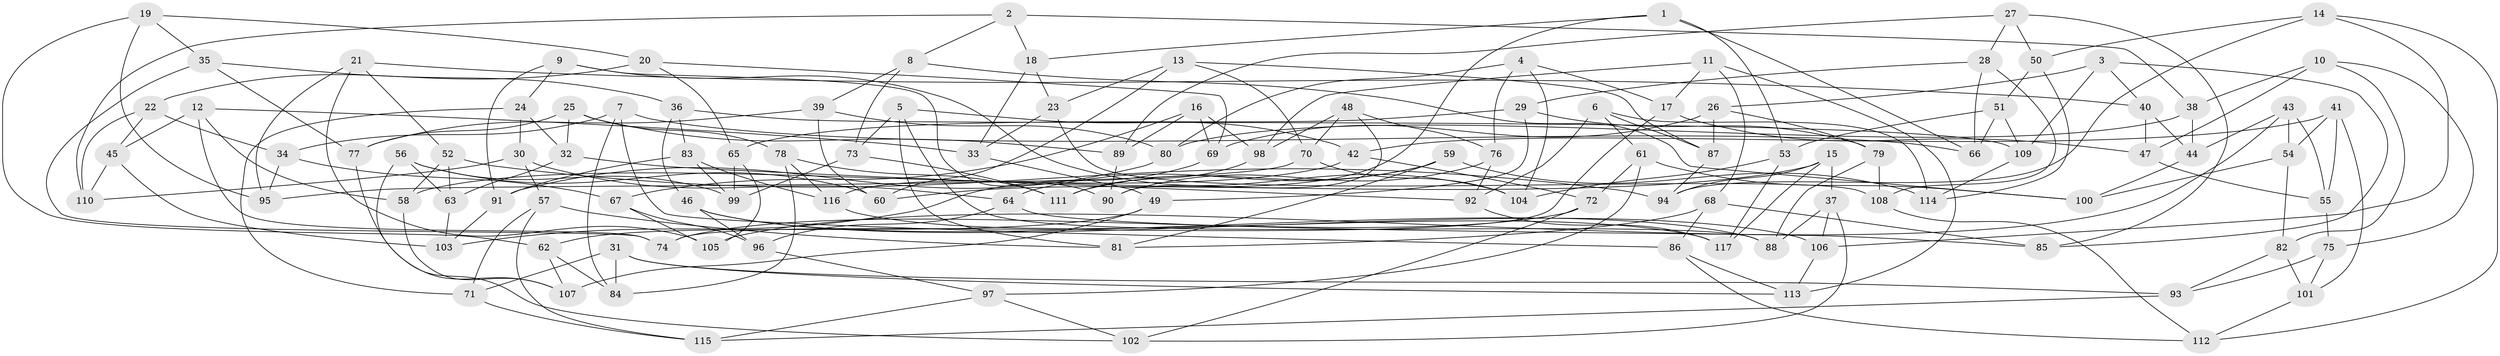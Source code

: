 // Generated by graph-tools (version 1.1) at 2025/16/03/09/25 04:16:38]
// undirected, 117 vertices, 234 edges
graph export_dot {
graph [start="1"]
  node [color=gray90,style=filled];
  1;
  2;
  3;
  4;
  5;
  6;
  7;
  8;
  9;
  10;
  11;
  12;
  13;
  14;
  15;
  16;
  17;
  18;
  19;
  20;
  21;
  22;
  23;
  24;
  25;
  26;
  27;
  28;
  29;
  30;
  31;
  32;
  33;
  34;
  35;
  36;
  37;
  38;
  39;
  40;
  41;
  42;
  43;
  44;
  45;
  46;
  47;
  48;
  49;
  50;
  51;
  52;
  53;
  54;
  55;
  56;
  57;
  58;
  59;
  60;
  61;
  62;
  63;
  64;
  65;
  66;
  67;
  68;
  69;
  70;
  71;
  72;
  73;
  74;
  75;
  76;
  77;
  78;
  79;
  80;
  81;
  82;
  83;
  84;
  85;
  86;
  87;
  88;
  89;
  90;
  91;
  92;
  93;
  94;
  95;
  96;
  97;
  98;
  99;
  100;
  101;
  102;
  103;
  104;
  105;
  106;
  107;
  108;
  109;
  110;
  111;
  112;
  113;
  114;
  115;
  116;
  117;
  1 -- 116;
  1 -- 66;
  1 -- 53;
  1 -- 18;
  2 -- 18;
  2 -- 38;
  2 -- 110;
  2 -- 8;
  3 -- 85;
  3 -- 109;
  3 -- 26;
  3 -- 40;
  4 -- 80;
  4 -- 17;
  4 -- 76;
  4 -- 104;
  5 -- 81;
  5 -- 88;
  5 -- 42;
  5 -- 73;
  6 -- 87;
  6 -- 92;
  6 -- 61;
  6 -- 114;
  7 -- 66;
  7 -- 84;
  7 -- 86;
  7 -- 34;
  8 -- 73;
  8 -- 100;
  8 -- 39;
  9 -- 104;
  9 -- 91;
  9 -- 24;
  9 -- 90;
  10 -- 75;
  10 -- 47;
  10 -- 82;
  10 -- 38;
  11 -- 68;
  11 -- 98;
  11 -- 113;
  11 -- 17;
  12 -- 33;
  12 -- 58;
  12 -- 74;
  12 -- 45;
  13 -- 70;
  13 -- 87;
  13 -- 60;
  13 -- 23;
  14 -- 50;
  14 -- 106;
  14 -- 112;
  14 -- 94;
  15 -- 117;
  15 -- 60;
  15 -- 37;
  15 -- 94;
  16 -- 67;
  16 -- 89;
  16 -- 98;
  16 -- 69;
  17 -- 74;
  17 -- 47;
  18 -- 33;
  18 -- 23;
  19 -- 95;
  19 -- 62;
  19 -- 20;
  19 -- 35;
  20 -- 22;
  20 -- 65;
  20 -- 69;
  21 -- 95;
  21 -- 40;
  21 -- 105;
  21 -- 52;
  22 -- 34;
  22 -- 45;
  22 -- 110;
  23 -- 108;
  23 -- 33;
  24 -- 71;
  24 -- 30;
  24 -- 32;
  25 -- 78;
  25 -- 32;
  25 -- 89;
  25 -- 77;
  26 -- 87;
  26 -- 79;
  26 -- 69;
  27 -- 85;
  27 -- 50;
  27 -- 28;
  27 -- 89;
  28 -- 29;
  28 -- 108;
  28 -- 66;
  29 -- 49;
  29 -- 65;
  29 -- 79;
  30 -- 57;
  30 -- 110;
  30 -- 64;
  31 -- 93;
  31 -- 71;
  31 -- 84;
  31 -- 113;
  32 -- 63;
  32 -- 92;
  33 -- 49;
  34 -- 67;
  34 -- 95;
  35 -- 36;
  35 -- 77;
  35 -- 74;
  36 -- 109;
  36 -- 83;
  36 -- 46;
  37 -- 102;
  37 -- 106;
  37 -- 88;
  38 -- 44;
  38 -- 80;
  39 -- 77;
  39 -- 80;
  39 -- 60;
  40 -- 47;
  40 -- 44;
  41 -- 55;
  41 -- 101;
  41 -- 54;
  41 -- 42;
  42 -- 72;
  42 -- 58;
  43 -- 55;
  43 -- 105;
  43 -- 44;
  43 -- 54;
  44 -- 100;
  45 -- 110;
  45 -- 103;
  46 -- 106;
  46 -- 96;
  46 -- 88;
  47 -- 55;
  48 -- 98;
  48 -- 90;
  48 -- 70;
  48 -- 76;
  49 -- 107;
  49 -- 62;
  50 -- 51;
  50 -- 114;
  51 -- 53;
  51 -- 66;
  51 -- 109;
  52 -- 94;
  52 -- 58;
  52 -- 63;
  53 -- 117;
  53 -- 104;
  54 -- 82;
  54 -- 100;
  55 -- 75;
  56 -- 63;
  56 -- 99;
  56 -- 102;
  56 -- 60;
  57 -- 81;
  57 -- 115;
  57 -- 71;
  58 -- 107;
  59 -- 81;
  59 -- 111;
  59 -- 64;
  59 -- 114;
  61 -- 97;
  61 -- 100;
  61 -- 72;
  62 -- 107;
  62 -- 84;
  63 -- 103;
  64 -- 96;
  64 -- 85;
  65 -- 105;
  65 -- 99;
  67 -- 96;
  67 -- 105;
  68 -- 81;
  68 -- 86;
  68 -- 85;
  69 -- 103;
  70 -- 95;
  70 -- 104;
  71 -- 115;
  72 -- 74;
  72 -- 102;
  73 -- 99;
  73 -- 111;
  75 -- 101;
  75 -- 93;
  76 -- 90;
  76 -- 92;
  77 -- 107;
  78 -- 116;
  78 -- 84;
  78 -- 111;
  79 -- 88;
  79 -- 108;
  80 -- 91;
  82 -- 93;
  82 -- 101;
  83 -- 99;
  83 -- 116;
  83 -- 91;
  86 -- 112;
  86 -- 113;
  87 -- 94;
  89 -- 90;
  91 -- 103;
  92 -- 117;
  93 -- 115;
  96 -- 97;
  97 -- 102;
  97 -- 115;
  98 -- 111;
  101 -- 112;
  106 -- 113;
  108 -- 112;
  109 -- 114;
  116 -- 117;
}
